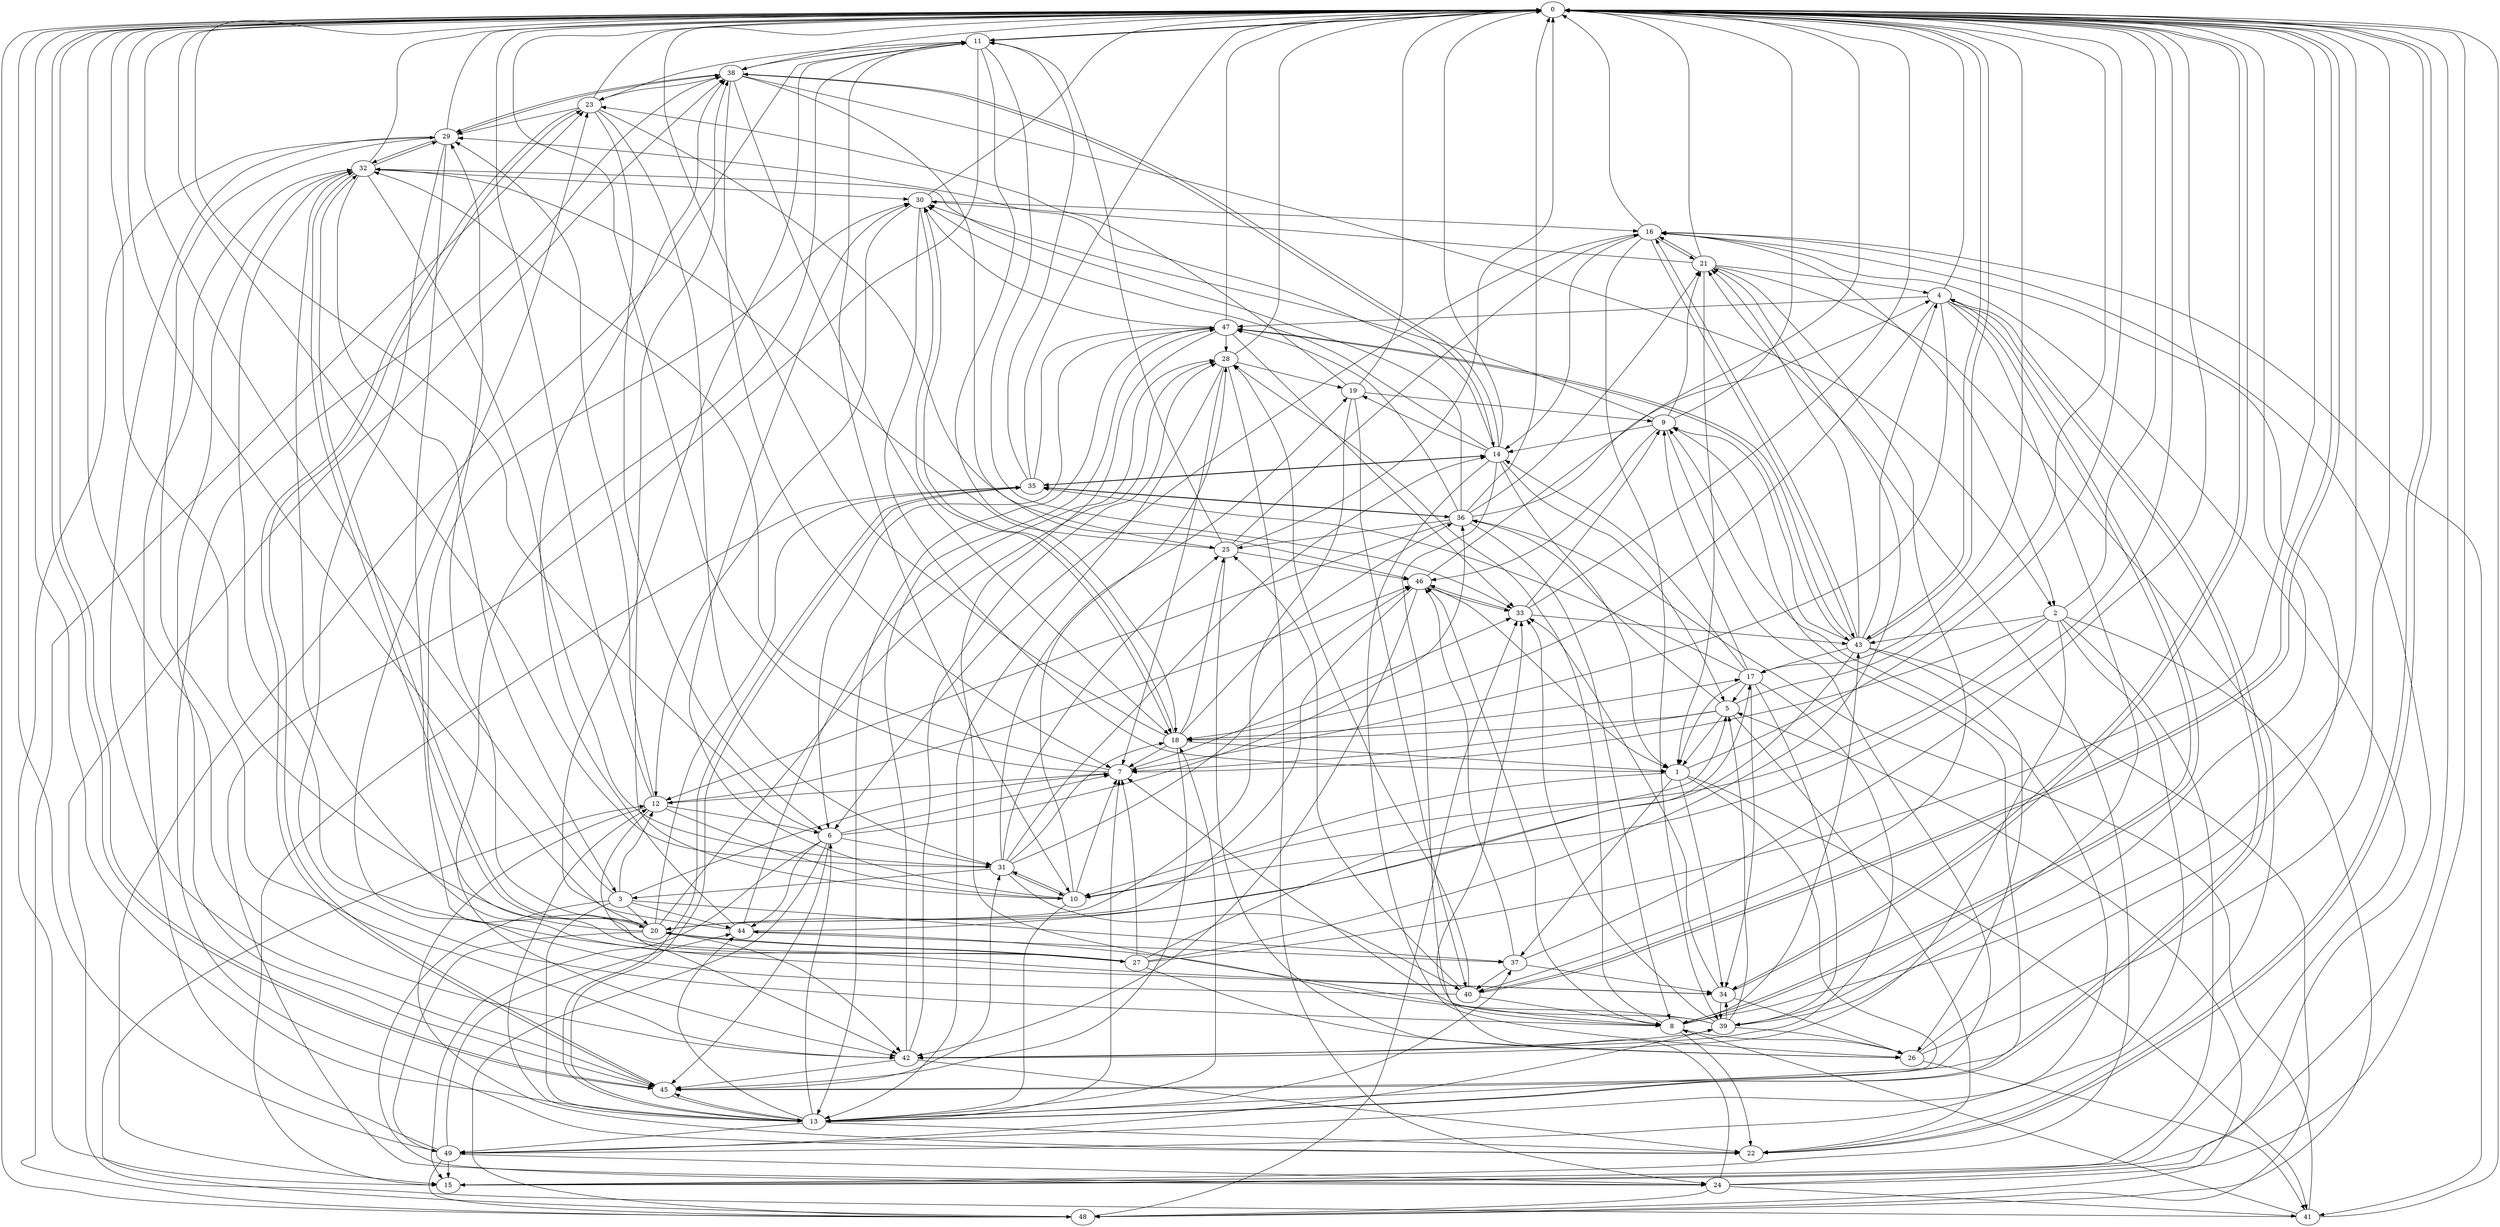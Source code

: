 strict digraph "" {
	0	 [component_delay=3];
	11	 [component_delay=3];
	0 -> 11	 [wire_delay=1];
	22	 [component_delay=3];
	0 -> 22	 [wire_delay=1];
	34	 [component_delay=3];
	0 -> 34	 [wire_delay=1];
	40	 [component_delay=3];
	0 -> 40	 [wire_delay=1];
	43	 [component_delay=3];
	0 -> 43	 [wire_delay=1];
	45	 [component_delay=3];
	0 -> 45	 [wire_delay=1];
	1	 [component_delay=3];
	1 -> 0	 [wire_delay=1];
	10	 [component_delay=3];
	1 -> 10	 [wire_delay=1];
	1 -> 34	 [wire_delay=1];
	37	 [component_delay=3];
	1 -> 37	 [wire_delay=1];
	41	 [component_delay=3];
	1 -> 41	 [wire_delay=1];
	1 -> 45	 [wire_delay=1];
	2	 [component_delay=3];
	2 -> 0	 [wire_delay=1];
	7	 [component_delay=3];
	2 -> 7	 [wire_delay=1];
	2 -> 10	 [wire_delay=1];
	15	 [component_delay=3];
	2 -> 15	 [wire_delay=1];
	42	 [component_delay=3];
	2 -> 42	 [wire_delay=1];
	2 -> 43	 [wire_delay=1];
	48	 [component_delay=3];
	2 -> 48	 [wire_delay=1];
	49	 [component_delay=3];
	2 -> 49	 [wire_delay=1];
	3	 [component_delay=3];
	3 -> 0	 [wire_delay=1];
	3 -> 7	 [wire_delay=1];
	12	 [component_delay=3];
	3 -> 12	 [wire_delay=1];
	13	 [component_delay=3];
	3 -> 13	 [wire_delay=1];
	20	 [component_delay=3];
	3 -> 20	 [wire_delay=1];
	24	 [component_delay=3];
	3 -> 24	 [wire_delay=1];
	3 -> 37	 [wire_delay=1];
	44	 [component_delay=3];
	3 -> 44	 [wire_delay=1];
	4	 [component_delay=3];
	4 -> 0	 [wire_delay=1];
	4 -> 7	 [wire_delay=1];
	8	 [component_delay=3];
	4 -> 8	 [wire_delay=1];
	4 -> 13	 [wire_delay=1];
	18	 [component_delay=3];
	4 -> 18	 [wire_delay=1];
	39	 [component_delay=3];
	4 -> 39	 [wire_delay=1];
	47	 [component_delay=3];
	4 -> 47	 [wire_delay=1];
	5	 [component_delay=3];
	5 -> 0	 [wire_delay=1];
	5 -> 1	 [wire_delay=1];
	5 -> 7	 [wire_delay=1];
	5 -> 18	 [wire_delay=1];
	5 -> 22	 [wire_delay=1];
	36	 [component_delay=3];
	5 -> 36	 [wire_delay=1];
	6	 [component_delay=3];
	6 -> 0	 [wire_delay=1];
	6 -> 7	 [wire_delay=1];
	6 -> 15	 [wire_delay=1];
	31	 [component_delay=3];
	6 -> 31	 [wire_delay=1];
	6 -> 36	 [wire_delay=1];
	6 -> 44	 [wire_delay=1];
	6 -> 45	 [wire_delay=1];
	6 -> 48	 [wire_delay=1];
	7 -> 0	 [wire_delay=1];
	7 -> 12	 [wire_delay=1];
	32	 [component_delay=3];
	7 -> 32	 [wire_delay=1];
	33	 [component_delay=3];
	7 -> 33	 [wire_delay=1];
	8 -> 0	 [wire_delay=1];
	8 -> 4	 [wire_delay=1];
	8 -> 22	 [wire_delay=1];
	26	 [component_delay=3];
	8 -> 26	 [wire_delay=1];
	28	 [component_delay=3];
	8 -> 28	 [wire_delay=1];
	8 -> 43	 [wire_delay=1];
	46	 [component_delay=3];
	8 -> 46	 [wire_delay=1];
	9	 [component_delay=3];
	9 -> 0	 [wire_delay=1];
	14	 [component_delay=3];
	9 -> 14	 [wire_delay=1];
	21	 [component_delay=3];
	9 -> 21	 [wire_delay=1];
	30	 [component_delay=3];
	9 -> 30	 [wire_delay=1];
	9 -> 45	 [wire_delay=1];
	9 -> 46	 [wire_delay=1];
	10 -> 0	 [wire_delay=1];
	10 -> 7	 [wire_delay=1];
	10 -> 13	 [wire_delay=1];
	10 -> 28	 [wire_delay=1];
	10 -> 30	 [wire_delay=1];
	10 -> 31	 [wire_delay=1];
	38	 [component_delay=3];
	10 -> 38	 [wire_delay=1];
	11 -> 0	 [wire_delay=1];
	11 -> 10	 [wire_delay=1];
	11 -> 15	 [wire_delay=1];
	11 -> 18	 [wire_delay=1];
	11 -> 24	 [wire_delay=1];
	11 -> 33	 [wire_delay=1];
	11 -> 38	 [wire_delay=1];
	11 -> 42	 [wire_delay=1];
	12 -> 0	 [wire_delay=1];
	12 -> 6	 [wire_delay=1];
	12 -> 10	 [wire_delay=1];
	12 -> 22	 [wire_delay=1];
	29	 [component_delay=3];
	12 -> 29	 [wire_delay=1];
	12 -> 42	 [wire_delay=1];
	12 -> 46	 [wire_delay=1];
	13 -> 0	 [wire_delay=1];
	13 -> 4	 [wire_delay=1];
	13 -> 6	 [wire_delay=1];
	13 -> 7	 [wire_delay=1];
	13 -> 9	 [wire_delay=1];
	13 -> 12	 [wire_delay=1];
	13 -> 18	 [wire_delay=1];
	13 -> 22	 [wire_delay=1];
	35	 [component_delay=3];
	13 -> 35	 [wire_delay=1];
	13 -> 37	 [wire_delay=1];
	13 -> 44	 [wire_delay=1];
	13 -> 45	 [wire_delay=1];
	13 -> 49	 [wire_delay=1];
	14 -> 0	 [wire_delay=1];
	14 -> 1	 [wire_delay=1];
	14 -> 5	 [wire_delay=1];
	14 -> 8	 [wire_delay=1];
	19	 [component_delay=3];
	14 -> 19	 [wire_delay=1];
	14 -> 26	 [wire_delay=1];
	14 -> 29	 [wire_delay=1];
	14 -> 30	 [wire_delay=1];
	14 -> 35	 [wire_delay=1];
	14 -> 38	 [wire_delay=1];
	15 -> 0	 [wire_delay=1];
	15 -> 21	 [wire_delay=1];
	15 -> 29	 [wire_delay=1];
	16	 [component_delay=3];
	16 -> 0	 [wire_delay=1];
	16 -> 2	 [wire_delay=1];
	16 -> 6	 [wire_delay=1];
	16 -> 14	 [wire_delay=1];
	16 -> 15	 [wire_delay=1];
	16 -> 21	 [wire_delay=1];
	16 -> 39	 [wire_delay=1];
	16 -> 41	 [wire_delay=1];
	16 -> 43	 [wire_delay=1];
	17	 [component_delay=3];
	17 -> 0	 [wire_delay=1];
	17 -> 1	 [wire_delay=1];
	17 -> 5	 [wire_delay=1];
	17 -> 9	 [wire_delay=1];
	17 -> 14	 [wire_delay=1];
	17 -> 34	 [wire_delay=1];
	17 -> 35	 [wire_delay=1];
	17 -> 39	 [wire_delay=1];
	17 -> 42	 [wire_delay=1];
	18 -> 0	 [wire_delay=1];
	18 -> 1	 [wire_delay=1];
	18 -> 7	 [wire_delay=1];
	18 -> 17	 [wire_delay=1];
	25	 [component_delay=3];
	18 -> 25	 [wire_delay=1];
	18 -> 30	 [wire_delay=1];
	18 -> 36	 [wire_delay=1];
	18 -> 45	 [wire_delay=1];
	19 -> 0	 [wire_delay=1];
	19 -> 9	 [wire_delay=1];
	19 -> 20	 [wire_delay=1];
	23	 [component_delay=3];
	19 -> 23	 [wire_delay=1];
	19 -> 40	 [wire_delay=1];
	20 -> 0	 [wire_delay=1];
	20 -> 11	 [wire_delay=1];
	27	 [component_delay=3];
	20 -> 27	 [wire_delay=1];
	20 -> 28	 [wire_delay=1];
	20 -> 29	 [wire_delay=1];
	20 -> 32	 [wire_delay=1];
	20 -> 35	 [wire_delay=1];
	20 -> 42	 [wire_delay=1];
	20 -> 49	 [wire_delay=1];
	21 -> 0	 [wire_delay=1];
	21 -> 1	 [wire_delay=1];
	21 -> 4	 [wire_delay=1];
	21 -> 16	 [wire_delay=1];
	21 -> 22	 [wire_delay=1];
	21 -> 30	 [wire_delay=1];
	21 -> 40	 [wire_delay=1];
	22 -> 0	 [wire_delay=1];
	22 -> 38	 [wire_delay=1];
	23 -> 0	 [wire_delay=1];
	23 -> 6	 [wire_delay=1];
	23 -> 11	 [wire_delay=1];
	23 -> 29	 [wire_delay=1];
	23 -> 31	 [wire_delay=1];
	23 -> 45	 [wire_delay=1];
	23 -> 46	 [wire_delay=1];
	24 -> 0	 [wire_delay=1];
	24 -> 16	 [wire_delay=1];
	24 -> 33	 [wire_delay=1];
	24 -> 41	 [wire_delay=1];
	24 -> 48	 [wire_delay=1];
	25 -> 0	 [wire_delay=1];
	25 -> 11	 [wire_delay=1];
	25 -> 16	 [wire_delay=1];
	25 -> 26	 [wire_delay=1];
	25 -> 32	 [wire_delay=1];
	25 -> 46	 [wire_delay=1];
	26 -> 0	 [wire_delay=1];
	26 -> 16	 [wire_delay=1];
	26 -> 41	 [wire_delay=1];
	27 -> 0	 [wire_delay=1];
	27 -> 5	 [wire_delay=1];
	27 -> 7	 [wire_delay=1];
	27 -> 20	 [wire_delay=1];
	27 -> 21	 [wire_delay=1];
	27 -> 26	 [wire_delay=1];
	27 -> 30	 [wire_delay=1];
	27 -> 32	 [wire_delay=1];
	28 -> 0	 [wire_delay=1];
	28 -> 7	 [wire_delay=1];
	28 -> 13	 [wire_delay=1];
	28 -> 19	 [wire_delay=1];
	28 -> 24	 [wire_delay=1];
	29 -> 0	 [wire_delay=1];
	29 -> 8	 [wire_delay=1];
	29 -> 32	 [wire_delay=1];
	29 -> 34	 [wire_delay=1];
	29 -> 38	 [wire_delay=1];
	29 -> 42	 [wire_delay=1];
	29 -> 45	 [wire_delay=1];
	30 -> 0	 [wire_delay=1];
	30 -> 1	 [wire_delay=1];
	30 -> 12	 [wire_delay=1];
	30 -> 16	 [wire_delay=1];
	30 -> 18	 [wire_delay=1];
	31 -> 0	 [wire_delay=1];
	31 -> 3	 [wire_delay=1];
	31 -> 10	 [wire_delay=1];
	31 -> 14	 [wire_delay=1];
	31 -> 18	 [wire_delay=1];
	31 -> 19	 [wire_delay=1];
	31 -> 25	 [wire_delay=1];
	31 -> 40	 [wire_delay=1];
	31 -> 46	 [wire_delay=1];
	32 -> 0	 [wire_delay=1];
	32 -> 3	 [wire_delay=1];
	32 -> 20	 [wire_delay=1];
	32 -> 29	 [wire_delay=1];
	32 -> 30	 [wire_delay=1];
	32 -> 31	 [wire_delay=1];
	32 -> 34	 [wire_delay=1];
	32 -> 45	 [wire_delay=1];
	33 -> 0	 [wire_delay=1];
	33 -> 9	 [wire_delay=1];
	33 -> 43	 [wire_delay=1];
	33 -> 46	 [wire_delay=1];
	34 -> 0	 [wire_delay=1];
	34 -> 26	 [wire_delay=1];
	34 -> 33	 [wire_delay=1];
	34 -> 39	 [wire_delay=1];
	35 -> 0	 [wire_delay=1];
	35 -> 11	 [wire_delay=1];
	35 -> 13	 [wire_delay=1];
	35 -> 14	 [wire_delay=1];
	35 -> 15	 [wire_delay=1];
	35 -> 36	 [wire_delay=1];
	35 -> 47	 [wire_delay=1];
	36 -> 0	 [wire_delay=1];
	36 -> 4	 [wire_delay=1];
	36 -> 8	 [wire_delay=1];
	36 -> 12	 [wire_delay=1];
	36 -> 21	 [wire_delay=1];
	36 -> 25	 [wire_delay=1];
	36 -> 32	 [wire_delay=1];
	36 -> 35	 [wire_delay=1];
	36 -> 47	 [wire_delay=1];
	37 -> 0	 [wire_delay=1];
	37 -> 34	 [wire_delay=1];
	37 -> 40	 [wire_delay=1];
	37 -> 46	 [wire_delay=1];
	38 -> 0	 [wire_delay=1];
	38 -> 2	 [wire_delay=1];
	38 -> 7	 [wire_delay=1];
	38 -> 14	 [wire_delay=1];
	38 -> 18	 [wire_delay=1];
	38 -> 23	 [wire_delay=1];
	38 -> 25	 [wire_delay=1];
	38 -> 29	 [wire_delay=1];
	39 -> 0	 [wire_delay=1];
	39 -> 5	 [wire_delay=1];
	39 -> 7	 [wire_delay=1];
	39 -> 26	 [wire_delay=1];
	39 -> 33	 [wire_delay=1];
	39 -> 34	 [wire_delay=1];
	39 -> 42	 [wire_delay=1];
	39 -> 44	 [wire_delay=1];
	40 -> 0	 [wire_delay=1];
	40 -> 8	 [wire_delay=1];
	40 -> 23	 [wire_delay=1];
	40 -> 25	 [wire_delay=1];
	40 -> 28	 [wire_delay=1];
	41 -> 0	 [wire_delay=1];
	41 -> 8	 [wire_delay=1];
	41 -> 36	 [wire_delay=1];
	41 -> 38	 [wire_delay=1];
	42 -> 0	 [wire_delay=1];
	42 -> 22	 [wire_delay=1];
	42 -> 28	 [wire_delay=1];
	42 -> 45	 [wire_delay=1];
	42 -> 47	 [wire_delay=1];
	43 -> 0	 [wire_delay=1];
	43 -> 4	 [wire_delay=1];
	43 -> 9	 [wire_delay=1];
	43 -> 16	 [wire_delay=1];
	43 -> 17	 [wire_delay=1];
	43 -> 20	 [wire_delay=1];
	43 -> 21	 [wire_delay=1];
	43 -> 26	 [wire_delay=1];
	43 -> 47	 [wire_delay=1];
	43 -> 48	 [wire_delay=1];
	44 -> 0	 [wire_delay=1];
	44 -> 17	 [wire_delay=1];
	44 -> 28	 [wire_delay=1];
	44 -> 37	 [wire_delay=1];
	44 -> 38	 [wire_delay=1];
	45 -> 0	 [wire_delay=1];
	45 -> 13	 [wire_delay=1];
	45 -> 23	 [wire_delay=1];
	45 -> 31	 [wire_delay=1];
	46 -> 0	 [wire_delay=1];
	46 -> 1	 [wire_delay=1];
	46 -> 20	 [wire_delay=1];
	46 -> 33	 [wire_delay=1];
	46 -> 42	 [wire_delay=1];
	47 -> 0	 [wire_delay=1];
	47 -> 6	 [wire_delay=1];
	47 -> 8	 [wire_delay=1];
	47 -> 13	 [wire_delay=1];
	47 -> 28	 [wire_delay=1];
	47 -> 30	 [wire_delay=1];
	47 -> 33	 [wire_delay=1];
	47 -> 43	 [wire_delay=1];
	48 -> 0	 [wire_delay=1];
	48 -> 5	 [wire_delay=1];
	48 -> 12	 [wire_delay=1];
	48 -> 23	 [wire_delay=1];
	48 -> 33	 [wire_delay=1];
	49 -> 0	 [wire_delay=1];
	49 -> 9	 [wire_delay=1];
	49 -> 15	 [wire_delay=1];
	49 -> 24	 [wire_delay=1];
	49 -> 32	 [wire_delay=1];
	49 -> 39	 [wire_delay=1];
	49 -> 44	 [wire_delay=1];
	49 -> 48	 [wire_delay=1];
}
